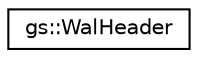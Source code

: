 digraph "Graphical Class Hierarchy"
{
 // LATEX_PDF_SIZE
  edge [fontname="Helvetica",fontsize="10",labelfontname="Helvetica",labelfontsize="10"];
  node [fontname="Helvetica",fontsize="10",shape=record];
  rankdir="LR";
  Node0 [label="gs::WalHeader",height=0.2,width=0.4,color="black", fillcolor="white", style="filled",URL="$structgs_1_1WalHeader.html",tooltip=" "];
}
